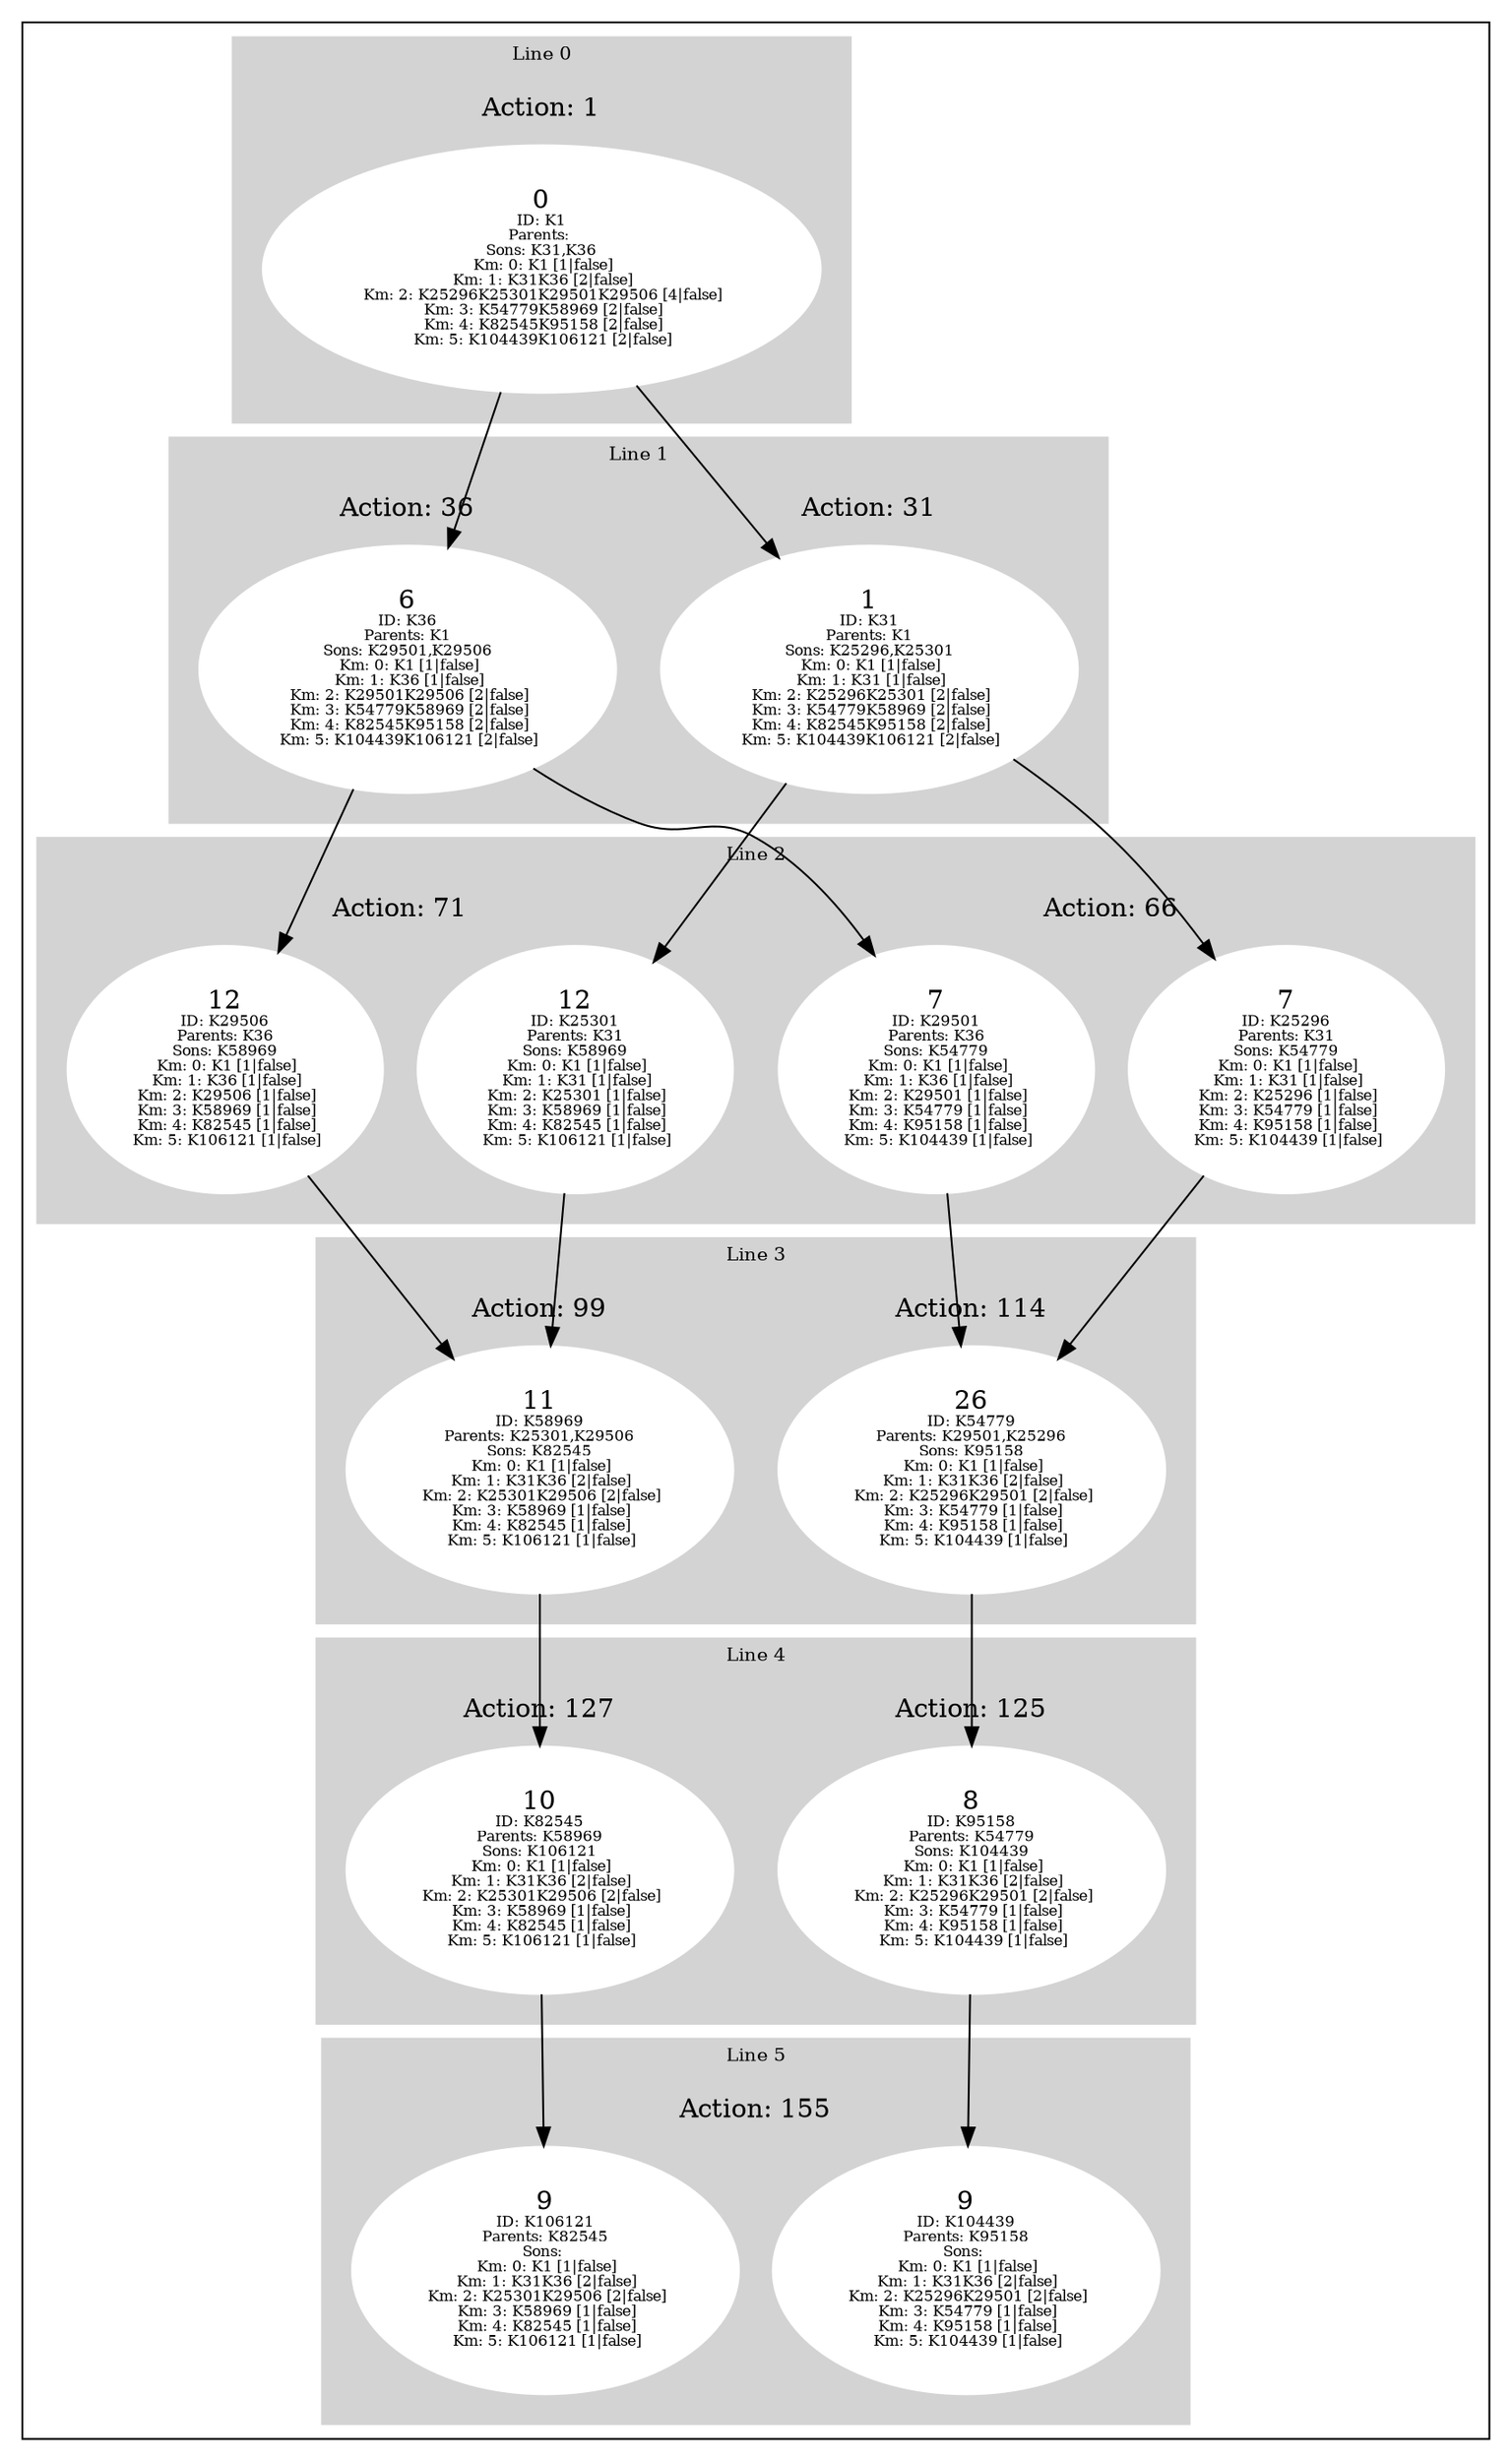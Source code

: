 digraph G {
subgraph cluster_info {
        subgraph cluster_0 {
        style=filled;
        color=lightgrey;
        node [style=filled,color=white];
        subgraph cluster_act_1 {
label = "Action: 1"step_K1 [label=<0<BR /><FONT POINT-SIZE="8">ID: K1</FONT><BR /><FONT POINT-SIZE="8">Parents: </FONT><BR /><FONT POINT-SIZE="8">Sons: K31,K36</FONT><BR /><FONT POINT-SIZE="8"> Km: 0: K1 [1|false]</FONT><BR /><FONT POINT-SIZE="8"> Km: 1: K31K36 [2|false]</FONT><BR /><FONT POINT-SIZE="8"> Km: 2: K25296K25301K29501K29506 [4|false]</FONT><BR /><FONT POINT-SIZE="8"> Km: 3: K54779K58969 [2|false]</FONT><BR /><FONT POINT-SIZE="8"> Km: 4: K82545K95158 [2|false]</FONT><BR /><FONT POINT-SIZE="8"> Km: 5: K104439K106121 [2|false]</FONT>>]
}

        fontsize="10"
        label = "Line 0";
        }

        subgraph cluster_4 {
        style=filled;
        color=lightgrey;
        node [style=filled,color=white];
        subgraph cluster_act_125 {
label = "Action: 125"step_K95158 [label=<8<BR /><FONT POINT-SIZE="8">ID: K95158</FONT><BR /><FONT POINT-SIZE="8">Parents: K54779</FONT><BR /><FONT POINT-SIZE="8">Sons: K104439</FONT><BR /><FONT POINT-SIZE="8"> Km: 0: K1 [1|false]</FONT><BR /><FONT POINT-SIZE="8"> Km: 1: K31K36 [2|false]</FONT><BR /><FONT POINT-SIZE="8"> Km: 2: K25296K29501 [2|false]</FONT><BR /><FONT POINT-SIZE="8"> Km: 3: K54779 [1|false]</FONT><BR /><FONT POINT-SIZE="8"> Km: 4: K95158 [1|false]</FONT><BR /><FONT POINT-SIZE="8"> Km: 5: K104439 [1|false]</FONT>>]
}
subgraph cluster_act_127 {
label = "Action: 127"step_K82545 [label=<10<BR /><FONT POINT-SIZE="8">ID: K82545</FONT><BR /><FONT POINT-SIZE="8">Parents: K58969</FONT><BR /><FONT POINT-SIZE="8">Sons: K106121</FONT><BR /><FONT POINT-SIZE="8"> Km: 0: K1 [1|false]</FONT><BR /><FONT POINT-SIZE="8"> Km: 1: K31K36 [2|false]</FONT><BR /><FONT POINT-SIZE="8"> Km: 2: K25301K29506 [2|false]</FONT><BR /><FONT POINT-SIZE="8"> Km: 3: K58969 [1|false]</FONT><BR /><FONT POINT-SIZE="8"> Km: 4: K82545 [1|false]</FONT><BR /><FONT POINT-SIZE="8"> Km: 5: K106121 [1|false]</FONT>>]
}

        fontsize="10"
        label = "Line 4";
        }

        subgraph cluster_2 {
        style=filled;
        color=lightgrey;
        node [style=filled,color=white];
        subgraph cluster_act_66 {
label = "Action: 66"step_K29501 [label=<7<BR /><FONT POINT-SIZE="8">ID: K29501</FONT><BR /><FONT POINT-SIZE="8">Parents: K36</FONT><BR /><FONT POINT-SIZE="8">Sons: K54779</FONT><BR /><FONT POINT-SIZE="8"> Km: 0: K1 [1|false]</FONT><BR /><FONT POINT-SIZE="8"> Km: 1: K36 [1|false]</FONT><BR /><FONT POINT-SIZE="8"> Km: 2: K29501 [1|false]</FONT><BR /><FONT POINT-SIZE="8"> Km: 3: K54779 [1|false]</FONT><BR /><FONT POINT-SIZE="8"> Km: 4: K95158 [1|false]</FONT><BR /><FONT POINT-SIZE="8"> Km: 5: K104439 [1|false]</FONT>>]
step_K25296 [label=<7<BR /><FONT POINT-SIZE="8">ID: K25296</FONT><BR /><FONT POINT-SIZE="8">Parents: K31</FONT><BR /><FONT POINT-SIZE="8">Sons: K54779</FONT><BR /><FONT POINT-SIZE="8"> Km: 0: K1 [1|false]</FONT><BR /><FONT POINT-SIZE="8"> Km: 1: K31 [1|false]</FONT><BR /><FONT POINT-SIZE="8"> Km: 2: K25296 [1|false]</FONT><BR /><FONT POINT-SIZE="8"> Km: 3: K54779 [1|false]</FONT><BR /><FONT POINT-SIZE="8"> Km: 4: K95158 [1|false]</FONT><BR /><FONT POINT-SIZE="8"> Km: 5: K104439 [1|false]</FONT>>]
}
subgraph cluster_act_66 {
label = "Action: 66"step_K29501 [label=<7<BR /><FONT POINT-SIZE="8">ID: K29501</FONT><BR /><FONT POINT-SIZE="8">Parents: K36</FONT><BR /><FONT POINT-SIZE="8">Sons: K54779</FONT><BR /><FONT POINT-SIZE="8"> Km: 0: K1 [1|false]</FONT><BR /><FONT POINT-SIZE="8"> Km: 1: K36 [1|false]</FONT><BR /><FONT POINT-SIZE="8"> Km: 2: K29501 [1|false]</FONT><BR /><FONT POINT-SIZE="8"> Km: 3: K54779 [1|false]</FONT><BR /><FONT POINT-SIZE="8"> Km: 4: K95158 [1|false]</FONT><BR /><FONT POINT-SIZE="8"> Km: 5: K104439 [1|false]</FONT>>]
step_K25296 [label=<7<BR /><FONT POINT-SIZE="8">ID: K25296</FONT><BR /><FONT POINT-SIZE="8">Parents: K31</FONT><BR /><FONT POINT-SIZE="8">Sons: K54779</FONT><BR /><FONT POINT-SIZE="8"> Km: 0: K1 [1|false]</FONT><BR /><FONT POINT-SIZE="8"> Km: 1: K31 [1|false]</FONT><BR /><FONT POINT-SIZE="8"> Km: 2: K25296 [1|false]</FONT><BR /><FONT POINT-SIZE="8"> Km: 3: K54779 [1|false]</FONT><BR /><FONT POINT-SIZE="8"> Km: 4: K95158 [1|false]</FONT><BR /><FONT POINT-SIZE="8"> Km: 5: K104439 [1|false]</FONT>>]
}
subgraph cluster_act_71 {
label = "Action: 71"step_K25301 [label=<12<BR /><FONT POINT-SIZE="8">ID: K25301</FONT><BR /><FONT POINT-SIZE="8">Parents: K31</FONT><BR /><FONT POINT-SIZE="8">Sons: K58969</FONT><BR /><FONT POINT-SIZE="8"> Km: 0: K1 [1|false]</FONT><BR /><FONT POINT-SIZE="8"> Km: 1: K31 [1|false]</FONT><BR /><FONT POINT-SIZE="8"> Km: 2: K25301 [1|false]</FONT><BR /><FONT POINT-SIZE="8"> Km: 3: K58969 [1|false]</FONT><BR /><FONT POINT-SIZE="8"> Km: 4: K82545 [1|false]</FONT><BR /><FONT POINT-SIZE="8"> Km: 5: K106121 [1|false]</FONT>>]
step_K29506 [label=<12<BR /><FONT POINT-SIZE="8">ID: K29506</FONT><BR /><FONT POINT-SIZE="8">Parents: K36</FONT><BR /><FONT POINT-SIZE="8">Sons: K58969</FONT><BR /><FONT POINT-SIZE="8"> Km: 0: K1 [1|false]</FONT><BR /><FONT POINT-SIZE="8"> Km: 1: K36 [1|false]</FONT><BR /><FONT POINT-SIZE="8"> Km: 2: K29506 [1|false]</FONT><BR /><FONT POINT-SIZE="8"> Km: 3: K58969 [1|false]</FONT><BR /><FONT POINT-SIZE="8"> Km: 4: K82545 [1|false]</FONT><BR /><FONT POINT-SIZE="8"> Km: 5: K106121 [1|false]</FONT>>]
}
subgraph cluster_act_71 {
label = "Action: 71"step_K25301 [label=<12<BR /><FONT POINT-SIZE="8">ID: K25301</FONT><BR /><FONT POINT-SIZE="8">Parents: K31</FONT><BR /><FONT POINT-SIZE="8">Sons: K58969</FONT><BR /><FONT POINT-SIZE="8"> Km: 0: K1 [1|false]</FONT><BR /><FONT POINT-SIZE="8"> Km: 1: K31 [1|false]</FONT><BR /><FONT POINT-SIZE="8"> Km: 2: K25301 [1|false]</FONT><BR /><FONT POINT-SIZE="8"> Km: 3: K58969 [1|false]</FONT><BR /><FONT POINT-SIZE="8"> Km: 4: K82545 [1|false]</FONT><BR /><FONT POINT-SIZE="8"> Km: 5: K106121 [1|false]</FONT>>]
step_K29506 [label=<12<BR /><FONT POINT-SIZE="8">ID: K29506</FONT><BR /><FONT POINT-SIZE="8">Parents: K36</FONT><BR /><FONT POINT-SIZE="8">Sons: K58969</FONT><BR /><FONT POINT-SIZE="8"> Km: 0: K1 [1|false]</FONT><BR /><FONT POINT-SIZE="8"> Km: 1: K36 [1|false]</FONT><BR /><FONT POINT-SIZE="8"> Km: 2: K29506 [1|false]</FONT><BR /><FONT POINT-SIZE="8"> Km: 3: K58969 [1|false]</FONT><BR /><FONT POINT-SIZE="8"> Km: 4: K82545 [1|false]</FONT><BR /><FONT POINT-SIZE="8"> Km: 5: K106121 [1|false]</FONT>>]
}

        fontsize="10"
        label = "Line 2";
        }

        subgraph cluster_3 {
        style=filled;
        color=lightgrey;
        node [style=filled,color=white];
        subgraph cluster_act_99 {
label = "Action: 99"step_K58969 [label=<11<BR /><FONT POINT-SIZE="8">ID: K58969</FONT><BR /><FONT POINT-SIZE="8">Parents: K25301,K29506</FONT><BR /><FONT POINT-SIZE="8">Sons: K82545</FONT><BR /><FONT POINT-SIZE="8"> Km: 0: K1 [1|false]</FONT><BR /><FONT POINT-SIZE="8"> Km: 1: K31K36 [2|false]</FONT><BR /><FONT POINT-SIZE="8"> Km: 2: K25301K29506 [2|false]</FONT><BR /><FONT POINT-SIZE="8"> Km: 3: K58969 [1|false]</FONT><BR /><FONT POINT-SIZE="8"> Km: 4: K82545 [1|false]</FONT><BR /><FONT POINT-SIZE="8"> Km: 5: K106121 [1|false]</FONT>>]
}
subgraph cluster_act_114 {
label = "Action: 114"step_K54779 [label=<26<BR /><FONT POINT-SIZE="8">ID: K54779</FONT><BR /><FONT POINT-SIZE="8">Parents: K29501,K25296</FONT><BR /><FONT POINT-SIZE="8">Sons: K95158</FONT><BR /><FONT POINT-SIZE="8"> Km: 0: K1 [1|false]</FONT><BR /><FONT POINT-SIZE="8"> Km: 1: K31K36 [2|false]</FONT><BR /><FONT POINT-SIZE="8"> Km: 2: K25296K29501 [2|false]</FONT><BR /><FONT POINT-SIZE="8"> Km: 3: K54779 [1|false]</FONT><BR /><FONT POINT-SIZE="8"> Km: 4: K95158 [1|false]</FONT><BR /><FONT POINT-SIZE="8"> Km: 5: K104439 [1|false]</FONT>>]
}

        fontsize="10"
        label = "Line 3";
        }

        subgraph cluster_5 {
        style=filled;
        color=lightgrey;
        node [style=filled,color=white];
        subgraph cluster_act_155 {
label = "Action: 155"step_K104439 [label=<9<BR /><FONT POINT-SIZE="8">ID: K104439</FONT><BR /><FONT POINT-SIZE="8">Parents: K95158</FONT><BR /><FONT POINT-SIZE="8">Sons: </FONT><BR /><FONT POINT-SIZE="8"> Km: 0: K1 [1|false]</FONT><BR /><FONT POINT-SIZE="8"> Km: 1: K31K36 [2|false]</FONT><BR /><FONT POINT-SIZE="8"> Km: 2: K25296K29501 [2|false]</FONT><BR /><FONT POINT-SIZE="8"> Km: 3: K54779 [1|false]</FONT><BR /><FONT POINT-SIZE="8"> Km: 4: K95158 [1|false]</FONT><BR /><FONT POINT-SIZE="8"> Km: 5: K104439 [1|false]</FONT>>]
step_K106121 [label=<9<BR /><FONT POINT-SIZE="8">ID: K106121</FONT><BR /><FONT POINT-SIZE="8">Parents: K82545</FONT><BR /><FONT POINT-SIZE="8">Sons: </FONT><BR /><FONT POINT-SIZE="8"> Km: 0: K1 [1|false]</FONT><BR /><FONT POINT-SIZE="8"> Km: 1: K31K36 [2|false]</FONT><BR /><FONT POINT-SIZE="8"> Km: 2: K25301K29506 [2|false]</FONT><BR /><FONT POINT-SIZE="8"> Km: 3: K58969 [1|false]</FONT><BR /><FONT POINT-SIZE="8"> Km: 4: K82545 [1|false]</FONT><BR /><FONT POINT-SIZE="8"> Km: 5: K106121 [1|false]</FONT>>]
}
subgraph cluster_act_155 {
label = "Action: 155"step_K104439 [label=<9<BR /><FONT POINT-SIZE="8">ID: K104439</FONT><BR /><FONT POINT-SIZE="8">Parents: K95158</FONT><BR /><FONT POINT-SIZE="8">Sons: </FONT><BR /><FONT POINT-SIZE="8"> Km: 0: K1 [1|false]</FONT><BR /><FONT POINT-SIZE="8"> Km: 1: K31K36 [2|false]</FONT><BR /><FONT POINT-SIZE="8"> Km: 2: K25296K29501 [2|false]</FONT><BR /><FONT POINT-SIZE="8"> Km: 3: K54779 [1|false]</FONT><BR /><FONT POINT-SIZE="8"> Km: 4: K95158 [1|false]</FONT><BR /><FONT POINT-SIZE="8"> Km: 5: K104439 [1|false]</FONT>>]
step_K106121 [label=<9<BR /><FONT POINT-SIZE="8">ID: K106121</FONT><BR /><FONT POINT-SIZE="8">Parents: K82545</FONT><BR /><FONT POINT-SIZE="8">Sons: </FONT><BR /><FONT POINT-SIZE="8"> Km: 0: K1 [1|false]</FONT><BR /><FONT POINT-SIZE="8"> Km: 1: K31K36 [2|false]</FONT><BR /><FONT POINT-SIZE="8"> Km: 2: K25301K29506 [2|false]</FONT><BR /><FONT POINT-SIZE="8"> Km: 3: K58969 [1|false]</FONT><BR /><FONT POINT-SIZE="8"> Km: 4: K82545 [1|false]</FONT><BR /><FONT POINT-SIZE="8"> Km: 5: K106121 [1|false]</FONT>>]
}

        fontsize="10"
        label = "Line 5";
        }

        subgraph cluster_1 {
        style=filled;
        color=lightgrey;
        node [style=filled,color=white];
        subgraph cluster_act_31 {
label = "Action: 31"step_K31 [label=<1<BR /><FONT POINT-SIZE="8">ID: K31</FONT><BR /><FONT POINT-SIZE="8">Parents: K1</FONT><BR /><FONT POINT-SIZE="8">Sons: K25296,K25301</FONT><BR /><FONT POINT-SIZE="8"> Km: 0: K1 [1|false]</FONT><BR /><FONT POINT-SIZE="8"> Km: 1: K31 [1|false]</FONT><BR /><FONT POINT-SIZE="8"> Km: 2: K25296K25301 [2|false]</FONT><BR /><FONT POINT-SIZE="8"> Km: 3: K54779K58969 [2|false]</FONT><BR /><FONT POINT-SIZE="8"> Km: 4: K82545K95158 [2|false]</FONT><BR /><FONT POINT-SIZE="8"> Km: 5: K104439K106121 [2|false]</FONT>>]
}
subgraph cluster_act_36 {
label = "Action: 36"step_K36 [label=<6<BR /><FONT POINT-SIZE="8">ID: K36</FONT><BR /><FONT POINT-SIZE="8">Parents: K1</FONT><BR /><FONT POINT-SIZE="8">Sons: K29501,K29506</FONT><BR /><FONT POINT-SIZE="8"> Km: 0: K1 [1|false]</FONT><BR /><FONT POINT-SIZE="8"> Km: 1: K36 [1|false]</FONT><BR /><FONT POINT-SIZE="8"> Km: 2: K29501K29506 [2|false]</FONT><BR /><FONT POINT-SIZE="8"> Km: 3: K54779K58969 [2|false]</FONT><BR /><FONT POINT-SIZE="8"> Km: 4: K82545K95158 [2|false]</FONT><BR /><FONT POINT-SIZE="8"> Km: 5: K104439K106121 [2|false]</FONT>>]
}

        fontsize="10"
        label = "Line 1";
        }
step_K31 -> step_K25301; 
step_K58969 -> step_K82545; 
step_K29501 -> step_K54779; 
step_K29506 -> step_K58969; 
step_K82545 -> step_K106121; 
step_K36 -> step_K29501; 
step_K54779 -> step_K95158; 
step_K31 -> step_K25296; 
step_K25296 -> step_K54779; 
step_K1 -> step_K31; 
step_K36 -> step_K29506; 
step_K1 -> step_K36; 
step_K95158 -> step_K104439; 
step_K25301 -> step_K58969; 
}}